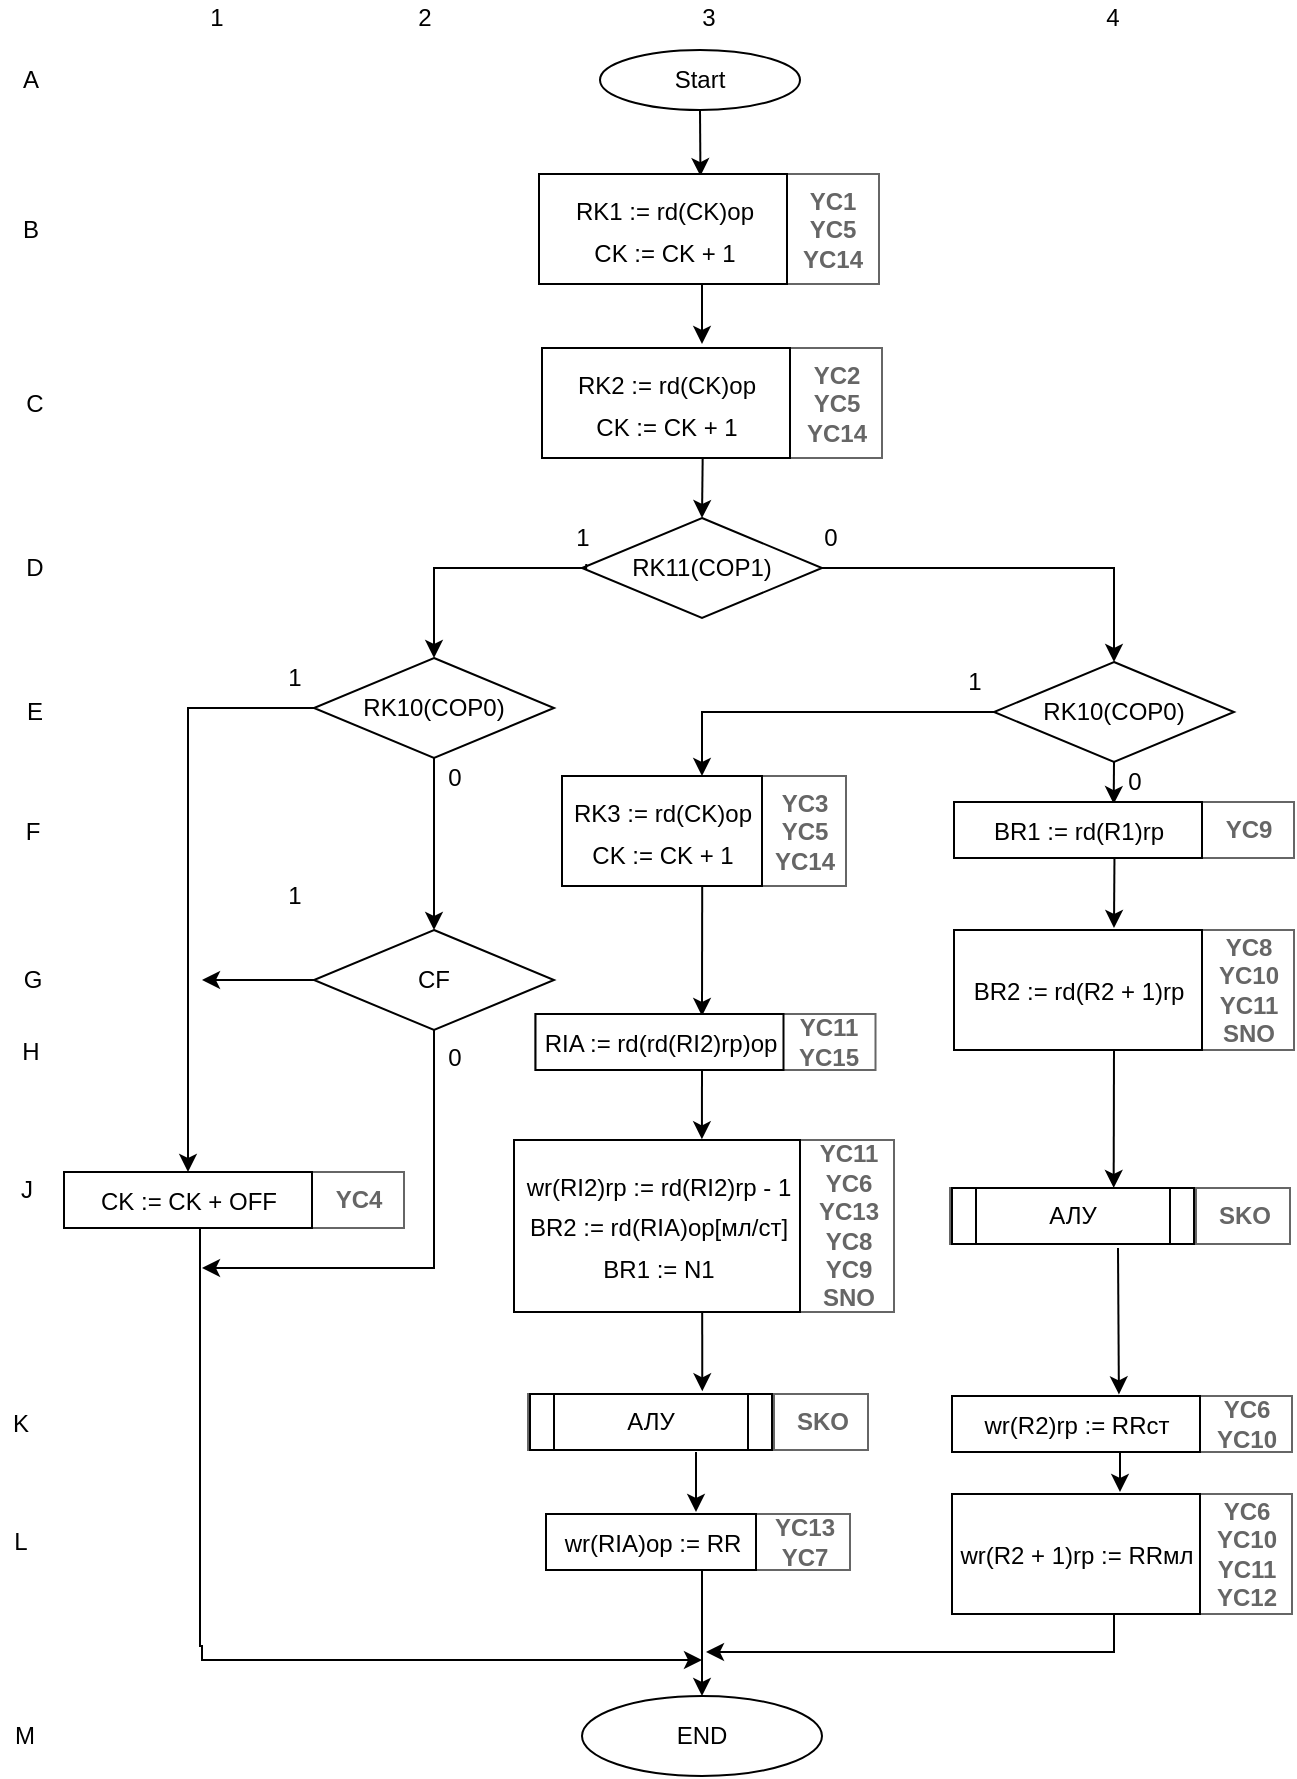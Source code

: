 <mxfile version="18.1.3" type="github">
  <diagram id="KE3Y_JJDXEvooJmlkgoM" name="Page-1">
    <mxGraphModel dx="1678" dy="585" grid="0" gridSize="10" guides="1" tooltips="1" connect="1" arrows="1" fold="1" page="0" pageScale="1" pageWidth="827" pageHeight="1169" math="0" shadow="0">
      <root>
        <mxCell id="0" />
        <mxCell id="1" parent="0" />
        <mxCell id="UL9RxV9l1OQldz9KdJYa-1" value="Start" style="ellipse;whiteSpace=wrap;html=1;" parent="1" vertex="1">
          <mxGeometry x="299" y="56" width="100" height="30" as="geometry" />
        </mxCell>
        <mxCell id="UL9RxV9l1OQldz9KdJYa-2" value="" style="endArrow=classic;html=1;rounded=0;exitX=0.5;exitY=1;exitDx=0;exitDy=0;entryX=0.651;entryY=0.019;entryDx=0;entryDy=0;entryPerimeter=0;" parent="1" source="UL9RxV9l1OQldz9KdJYa-1" target="xAPefbZH91MnTpr2km9e-11" edge="1">
          <mxGeometry width="50" height="50" relative="1" as="geometry">
            <mxPoint x="359" y="296" as="sourcePoint" />
            <mxPoint x="349" y="106" as="targetPoint" />
          </mxGeometry>
        </mxCell>
        <mxCell id="UL9RxV9l1OQldz9KdJYa-8" value="" style="endArrow=classic;html=1;rounded=0;" parent="1" edge="1">
          <mxGeometry width="50" height="50" relative="1" as="geometry">
            <mxPoint x="350" y="155" as="sourcePoint" />
            <mxPoint x="350" y="203" as="targetPoint" />
          </mxGeometry>
        </mxCell>
        <mxCell id="UL9RxV9l1OQldz9KdJYa-11" value="RK11(COP1)" style="rhombus;whiteSpace=wrap;html=1;" parent="1" vertex="1">
          <mxGeometry x="290" y="290" width="120" height="50" as="geometry" />
        </mxCell>
        <mxCell id="UL9RxV9l1OQldz9KdJYa-12" value="" style="endArrow=classic;html=1;rounded=0;exitX=0.652;exitY=0.983;exitDx=0;exitDy=0;entryX=0.5;entryY=0;entryDx=0;entryDy=0;exitPerimeter=0;" parent="1" target="UL9RxV9l1OQldz9KdJYa-11" edge="1">
          <mxGeometry width="50" height="50" relative="1" as="geometry">
            <mxPoint x="350.348" y="259.065" as="sourcePoint" />
            <mxPoint x="410" y="310" as="targetPoint" />
          </mxGeometry>
        </mxCell>
        <mxCell id="UL9RxV9l1OQldz9KdJYa-13" value="" style="edgeStyle=segmentEdgeStyle;endArrow=classic;html=1;rounded=0;exitX=0.607;exitY=1.15;exitDx=0;exitDy=0;entryX=0.5;entryY=0;entryDx=0;entryDy=0;exitPerimeter=0;" parent="1" source="UL9RxV9l1OQldz9KdJYa-30" target="UL9RxV9l1OQldz9KdJYa-16" edge="1">
          <mxGeometry width="50" height="50" relative="1" as="geometry">
            <mxPoint x="256" y="315" as="sourcePoint" />
            <mxPoint x="176" y="360" as="targetPoint" />
            <Array as="points">
              <mxPoint x="292" y="315" />
              <mxPoint x="216" y="315" />
            </Array>
          </mxGeometry>
        </mxCell>
        <mxCell id="UL9RxV9l1OQldz9KdJYa-15" value="" style="edgeStyle=segmentEdgeStyle;endArrow=classic;html=1;rounded=0;exitX=1;exitY=0.5;exitDx=0;exitDy=0;entryX=0.5;entryY=0;entryDx=0;entryDy=0;" parent="1" source="UL9RxV9l1OQldz9KdJYa-11" target="UL9RxV9l1OQldz9KdJYa-17" edge="1">
          <mxGeometry width="50" height="50" relative="1" as="geometry">
            <mxPoint x="360" y="360" as="sourcePoint" />
            <mxPoint x="590" y="360" as="targetPoint" />
            <Array as="points">
              <mxPoint x="556" y="315" />
            </Array>
          </mxGeometry>
        </mxCell>
        <mxCell id="UL9RxV9l1OQldz9KdJYa-16" value="RK10(COP0)" style="rhombus;whiteSpace=wrap;html=1;" parent="1" vertex="1">
          <mxGeometry x="156" y="360" width="120" height="50" as="geometry" />
        </mxCell>
        <mxCell id="UL9RxV9l1OQldz9KdJYa-17" value="RK10(COP0)" style="rhombus;whiteSpace=wrap;html=1;" parent="1" vertex="1">
          <mxGeometry x="496" y="362" width="120" height="50" as="geometry" />
        </mxCell>
        <mxCell id="UL9RxV9l1OQldz9KdJYa-18" value="" style="endArrow=classic;html=1;rounded=0;exitX=0.5;exitY=1;exitDx=0;exitDy=0;entryX=0.5;entryY=0;entryDx=0;entryDy=0;" parent="1" source="UL9RxV9l1OQldz9KdJYa-16" target="UL9RxV9l1OQldz9KdJYa-19" edge="1">
          <mxGeometry width="50" height="50" relative="1" as="geometry">
            <mxPoint x="246" y="470" as="sourcePoint" />
            <mxPoint x="216" y="500" as="targetPoint" />
          </mxGeometry>
        </mxCell>
        <mxCell id="UL9RxV9l1OQldz9KdJYa-19" value="CF" style="rhombus;whiteSpace=wrap;html=1;" parent="1" vertex="1">
          <mxGeometry x="156" y="496" width="120" height="50" as="geometry" />
        </mxCell>
        <mxCell id="UL9RxV9l1OQldz9KdJYa-23" value="" style="edgeStyle=segmentEdgeStyle;endArrow=classic;html=1;rounded=0;exitX=0;exitY=0.5;exitDx=0;exitDy=0;entryX=0.5;entryY=0;entryDx=0;entryDy=0;" parent="1" source="UL9RxV9l1OQldz9KdJYa-16" edge="1" target="xAPefbZH91MnTpr2km9e-39">
          <mxGeometry width="50" height="50" relative="1" as="geometry">
            <mxPoint x="350" y="350" as="sourcePoint" />
            <mxPoint x="99" y="599" as="targetPoint" />
          </mxGeometry>
        </mxCell>
        <mxCell id="UL9RxV9l1OQldz9KdJYa-24" value="" style="endArrow=classic;html=1;rounded=0;exitX=0;exitY=0.5;exitDx=0;exitDy=0;" parent="1" source="UL9RxV9l1OQldz9KdJYa-19" edge="1">
          <mxGeometry width="50" height="50" relative="1" as="geometry">
            <mxPoint x="350" y="319" as="sourcePoint" />
            <mxPoint x="100" y="521" as="targetPoint" />
          </mxGeometry>
        </mxCell>
        <mxCell id="UL9RxV9l1OQldz9KdJYa-26" value="1" style="text;html=1;align=center;verticalAlign=middle;resizable=0;points=[];autosize=1;strokeColor=none;fillColor=none;" parent="1" vertex="1">
          <mxGeometry x="136" y="360" width="20" height="20" as="geometry" />
        </mxCell>
        <mxCell id="UL9RxV9l1OQldz9KdJYa-27" value="0" style="text;html=1;align=center;verticalAlign=middle;resizable=0;points=[];autosize=1;strokeColor=none;fillColor=none;" parent="1" vertex="1">
          <mxGeometry x="216" y="410" width="20" height="20" as="geometry" />
        </mxCell>
        <mxCell id="UL9RxV9l1OQldz9KdJYa-28" value="" style="edgeStyle=segmentEdgeStyle;endArrow=classic;html=1;rounded=0;exitX=0.5;exitY=1;exitDx=0;exitDy=0;" parent="1" source="UL9RxV9l1OQldz9KdJYa-19" edge="1">
          <mxGeometry width="50" height="50" relative="1" as="geometry">
            <mxPoint x="350" y="620" as="sourcePoint" />
            <mxPoint x="100" y="665" as="targetPoint" />
            <Array as="points">
              <mxPoint x="216" y="665" />
            </Array>
          </mxGeometry>
        </mxCell>
        <mxCell id="UL9RxV9l1OQldz9KdJYa-29" value="0" style="text;html=1;align=center;verticalAlign=middle;resizable=0;points=[];autosize=1;strokeColor=none;fillColor=none;" parent="1" vertex="1">
          <mxGeometry x="216" y="550" width="20" height="20" as="geometry" />
        </mxCell>
        <mxCell id="UL9RxV9l1OQldz9KdJYa-30" value="1" style="text;html=1;align=center;verticalAlign=middle;resizable=0;points=[];autosize=1;strokeColor=none;fillColor=none;" parent="1" vertex="1">
          <mxGeometry x="280" y="290" width="20" height="20" as="geometry" />
        </mxCell>
        <mxCell id="UL9RxV9l1OQldz9KdJYa-31" value="0" style="text;html=1;align=center;verticalAlign=middle;resizable=0;points=[];autosize=1;strokeColor=none;fillColor=none;" parent="1" vertex="1">
          <mxGeometry x="404" y="290" width="20" height="20" as="geometry" />
        </mxCell>
        <mxCell id="UL9RxV9l1OQldz9KdJYa-32" value="" style="endArrow=classic;html=1;rounded=0;exitX=0.5;exitY=1;exitDx=0;exitDy=0;entryX=0.644;entryY=0.037;entryDx=0;entryDy=0;entryPerimeter=0;" parent="1" source="UL9RxV9l1OQldz9KdJYa-17" target="xAPefbZH91MnTpr2km9e-21" edge="1">
          <mxGeometry width="50" height="50" relative="1" as="geometry">
            <mxPoint x="316" y="622" as="sourcePoint" />
            <mxPoint x="556" y="479" as="targetPoint" />
          </mxGeometry>
        </mxCell>
        <mxCell id="UL9RxV9l1OQldz9KdJYa-35" value="" style="endArrow=classic;html=1;rounded=0;exitX=0.647;exitY=0.992;exitDx=0;exitDy=0;exitPerimeter=0;" parent="1" source="xAPefbZH91MnTpr2km9e-21" edge="1">
          <mxGeometry width="50" height="50" relative="1" as="geometry">
            <mxPoint x="556" y="505" as="sourcePoint" />
            <mxPoint x="556" y="495" as="targetPoint" />
          </mxGeometry>
        </mxCell>
        <mxCell id="UL9RxV9l1OQldz9KdJYa-36" value="" style="endArrow=classic;html=1;rounded=0;entryX=0.668;entryY=-0.002;entryDx=0;entryDy=0;entryPerimeter=0;" parent="1" edge="1" target="xAPefbZH91MnTpr2km9e-28">
          <mxGeometry width="50" height="50" relative="1" as="geometry">
            <mxPoint x="556" y="554" as="sourcePoint" />
            <mxPoint x="556" y="659" as="targetPoint" />
          </mxGeometry>
        </mxCell>
        <mxCell id="UL9RxV9l1OQldz9KdJYa-40" value="" style="endArrow=classic;html=1;rounded=0;exitX=0.5;exitY=1;exitDx=0;exitDy=0;entryX=0.673;entryY=-0.029;entryDx=0;entryDy=0;entryPerimeter=0;" parent="1" edge="1" target="xAPefbZH91MnTpr2km9e-31">
          <mxGeometry width="50" height="50" relative="1" as="geometry">
            <mxPoint x="558" y="655" as="sourcePoint" />
            <mxPoint x="558" y="685" as="targetPoint" />
          </mxGeometry>
        </mxCell>
        <mxCell id="UL9RxV9l1OQldz9KdJYa-41" value="" style="edgeStyle=segmentEdgeStyle;endArrow=classic;html=1;rounded=0;exitX=0;exitY=0.5;exitDx=0;exitDy=0;entryX=0.5;entryY=0;entryDx=0;entryDy=0;" parent="1" source="UL9RxV9l1OQldz9KdJYa-17" edge="1">
          <mxGeometry width="50" height="50" relative="1" as="geometry">
            <mxPoint x="340" y="500" as="sourcePoint" />
            <mxPoint x="350" y="419" as="targetPoint" />
          </mxGeometry>
        </mxCell>
        <mxCell id="UL9RxV9l1OQldz9KdJYa-42" value="0" style="text;html=1;align=center;verticalAlign=middle;resizable=0;points=[];autosize=1;strokeColor=none;fillColor=none;" parent="1" vertex="1">
          <mxGeometry x="556" y="412" width="20" height="20" as="geometry" />
        </mxCell>
        <mxCell id="UL9RxV9l1OQldz9KdJYa-43" value="1" style="text;html=1;align=center;verticalAlign=middle;resizable=0;points=[];autosize=1;strokeColor=none;fillColor=none;" parent="1" vertex="1">
          <mxGeometry x="476" y="362" width="20" height="20" as="geometry" />
        </mxCell>
        <mxCell id="UL9RxV9l1OQldz9KdJYa-49" value="" style="endArrow=classic;html=1;rounded=0;exitX=0.701;exitY=0.989;exitDx=0;exitDy=0;entryX=0.5;entryY=0;entryDx=0;entryDy=0;exitPerimeter=0;" parent="1" source="xAPefbZH91MnTpr2km9e-42" edge="1">
          <mxGeometry width="50" height="50" relative="1" as="geometry">
            <mxPoint x="350" y="509" as="sourcePoint" />
            <mxPoint x="350" y="539" as="targetPoint" />
          </mxGeometry>
        </mxCell>
        <mxCell id="UL9RxV9l1OQldz9KdJYa-50" value="" style="endArrow=classic;html=1;rounded=0;entryX=0.657;entryY=-0.004;entryDx=0;entryDy=0;entryPerimeter=0;" parent="1" target="xAPefbZH91MnTpr2km9e-49" edge="1">
          <mxGeometry width="50" height="50" relative="1" as="geometry">
            <mxPoint x="350" y="564" as="sourcePoint" />
            <mxPoint x="350" y="599" as="targetPoint" />
          </mxGeometry>
        </mxCell>
        <mxCell id="UL9RxV9l1OQldz9KdJYa-56" value="" style="endArrow=classic;html=1;rounded=0;exitX=0.658;exitY=1.005;exitDx=0;exitDy=0;exitPerimeter=0;entryX=0.712;entryY=-0.048;entryDx=0;entryDy=0;entryPerimeter=0;" parent="1" edge="1" target="OzIiqpgJKj1dJZe_acPl-3" source="xAPefbZH91MnTpr2km9e-49">
          <mxGeometry width="50" height="50" relative="1" as="geometry">
            <mxPoint x="350" y="749" as="sourcePoint" />
            <mxPoint x="350" y="731" as="targetPoint" />
          </mxGeometry>
        </mxCell>
        <mxCell id="UL9RxV9l1OQldz9KdJYa-58" value="" style="endArrow=classic;html=1;rounded=0;exitX=0.5;exitY=1;exitDx=0;exitDy=0;entryX=0.5;entryY=0;entryDx=0;entryDy=0;" parent="1" edge="1">
          <mxGeometry width="50" height="50" relative="1" as="geometry">
            <mxPoint x="347" y="757" as="sourcePoint" />
            <mxPoint x="347" y="787" as="targetPoint" />
          </mxGeometry>
        </mxCell>
        <mxCell id="UL9RxV9l1OQldz9KdJYa-59" value="END" style="ellipse;whiteSpace=wrap;html=1;" parent="1" vertex="1">
          <mxGeometry x="290" y="879" width="120" height="40" as="geometry" />
        </mxCell>
        <mxCell id="UL9RxV9l1OQldz9KdJYa-60" value="" style="endArrow=classic;html=1;rounded=0;entryX=0.5;entryY=0;entryDx=0;entryDy=0;" parent="1" target="UL9RxV9l1OQldz9KdJYa-59" edge="1">
          <mxGeometry width="50" height="50" relative="1" as="geometry">
            <mxPoint x="350" y="814" as="sourcePoint" />
            <mxPoint x="345.5" y="786" as="targetPoint" />
          </mxGeometry>
        </mxCell>
        <mxCell id="UL9RxV9l1OQldz9KdJYa-63" value="" style="edgeStyle=segmentEdgeStyle;endArrow=classic;html=1;rounded=0;exitX=0.5;exitY=1;exitDx=0;exitDy=0;" parent="1" edge="1">
          <mxGeometry width="50" height="50" relative="1" as="geometry">
            <mxPoint x="99" y="629" as="sourcePoint" />
            <mxPoint x="350" y="861" as="targetPoint" />
            <Array as="points">
              <mxPoint x="99" y="854" />
              <mxPoint x="100" y="893" />
            </Array>
          </mxGeometry>
        </mxCell>
        <mxCell id="UL9RxV9l1OQldz9KdJYa-65" value="" style="edgeStyle=segmentEdgeStyle;endArrow=classic;html=1;rounded=0;" parent="1" source="xAPefbZH91MnTpr2km9e-36" edge="1">
          <mxGeometry width="50" height="50" relative="1" as="geometry">
            <mxPoint x="556" y="855" as="sourcePoint" />
            <mxPoint x="352" y="857" as="targetPoint" />
            <Array as="points">
              <mxPoint x="556" y="857" />
            </Array>
          </mxGeometry>
        </mxCell>
        <mxCell id="UL9RxV9l1OQldz9KdJYa-66" value="1" style="text;html=1;align=center;verticalAlign=middle;resizable=0;points=[];autosize=1;strokeColor=none;fillColor=none;" parent="1" vertex="1">
          <mxGeometry x="98" y="31" width="17" height="18" as="geometry" />
        </mxCell>
        <mxCell id="UL9RxV9l1OQldz9KdJYa-67" value="2" style="text;html=1;align=center;verticalAlign=middle;resizable=0;points=[];autosize=1;strokeColor=none;fillColor=none;" parent="1" vertex="1">
          <mxGeometry x="202" y="31" width="17" height="18" as="geometry" />
        </mxCell>
        <mxCell id="UL9RxV9l1OQldz9KdJYa-68" value="3" style="text;html=1;align=center;verticalAlign=middle;resizable=0;points=[];autosize=1;strokeColor=none;fillColor=none;" parent="1" vertex="1">
          <mxGeometry x="344" y="31" width="17" height="18" as="geometry" />
        </mxCell>
        <mxCell id="UL9RxV9l1OQldz9KdJYa-69" value="4" style="text;html=1;align=center;verticalAlign=middle;resizable=0;points=[];autosize=1;strokeColor=none;fillColor=none;" parent="1" vertex="1">
          <mxGeometry x="546.5" y="31" width="17" height="18" as="geometry" />
        </mxCell>
        <mxCell id="UL9RxV9l1OQldz9KdJYa-70" value="A" style="text;html=1;align=center;verticalAlign=middle;resizable=0;points=[];autosize=1;strokeColor=none;fillColor=none;" parent="1" vertex="1">
          <mxGeometry x="5" y="62" width="18" height="18" as="geometry" />
        </mxCell>
        <mxCell id="UL9RxV9l1OQldz9KdJYa-71" value="B" style="text;html=1;align=center;verticalAlign=middle;resizable=0;points=[];autosize=1;strokeColor=none;fillColor=none;" parent="1" vertex="1">
          <mxGeometry x="5" y="136.5" width="18" height="18" as="geometry" />
        </mxCell>
        <mxCell id="UL9RxV9l1OQldz9KdJYa-72" value="C" style="text;html=1;align=center;verticalAlign=middle;resizable=0;points=[];autosize=1;strokeColor=none;fillColor=none;" parent="1" vertex="1">
          <mxGeometry x="6" y="223.5" width="19" height="18" as="geometry" />
        </mxCell>
        <mxCell id="UL9RxV9l1OQldz9KdJYa-73" value="D" style="text;html=1;align=center;verticalAlign=middle;resizable=0;points=[];autosize=1;strokeColor=none;fillColor=none;" parent="1" vertex="1">
          <mxGeometry x="6" y="306" width="19" height="18" as="geometry" />
        </mxCell>
        <mxCell id="UL9RxV9l1OQldz9KdJYa-76" value="E" style="text;html=1;align=center;verticalAlign=middle;resizable=0;points=[];autosize=1;strokeColor=none;fillColor=none;" parent="1" vertex="1">
          <mxGeometry x="7" y="378" width="18" height="18" as="geometry" />
        </mxCell>
        <mxCell id="UL9RxV9l1OQldz9KdJYa-77" value="F" style="text;html=1;align=center;verticalAlign=middle;resizable=0;points=[];autosize=1;strokeColor=none;fillColor=none;" parent="1" vertex="1">
          <mxGeometry x="6" y="437.5" width="17" height="18" as="geometry" />
        </mxCell>
        <mxCell id="UL9RxV9l1OQldz9KdJYa-78" value="G" style="text;html=1;align=center;verticalAlign=middle;resizable=0;points=[];autosize=1;strokeColor=none;fillColor=none;" parent="1" vertex="1">
          <mxGeometry x="5" y="512" width="19" height="18" as="geometry" />
        </mxCell>
        <mxCell id="UL9RxV9l1OQldz9KdJYa-79" value="H" style="text;html=1;align=center;verticalAlign=middle;resizable=0;points=[];autosize=1;strokeColor=none;fillColor=none;" parent="1" vertex="1">
          <mxGeometry x="4" y="548" width="19" height="18" as="geometry" />
        </mxCell>
        <mxCell id="UL9RxV9l1OQldz9KdJYa-81" value="J" style="text;html=1;align=center;verticalAlign=middle;resizable=0;points=[];autosize=1;strokeColor=none;fillColor=none;" parent="1" vertex="1">
          <mxGeometry x="4" y="617" width="16" height="18" as="geometry" />
        </mxCell>
        <mxCell id="UL9RxV9l1OQldz9KdJYa-82" value="K" style="text;html=1;align=center;verticalAlign=middle;resizable=0;points=[];autosize=1;strokeColor=none;fillColor=none;" parent="1" vertex="1">
          <mxGeometry x="-0.5" y="734" width="18" height="18" as="geometry" />
        </mxCell>
        <mxCell id="UL9RxV9l1OQldz9KdJYa-83" value="L" style="text;html=1;align=center;verticalAlign=middle;resizable=0;points=[];autosize=1;strokeColor=none;fillColor=none;" parent="1" vertex="1">
          <mxGeometry x="0.5" y="793" width="17" height="18" as="geometry" />
        </mxCell>
        <mxCell id="UL9RxV9l1OQldz9KdJYa-84" value="M" style="text;html=1;align=center;verticalAlign=middle;resizable=0;points=[];autosize=1;strokeColor=none;fillColor=none;" parent="1" vertex="1">
          <mxGeometry x="0.5" y="890" width="20" height="18" as="geometry" />
        </mxCell>
        <mxCell id="UL9RxV9l1OQldz9KdJYa-87" value="" style="endArrow=classic;html=1;rounded=0;exitX=0.5;exitY=1;exitDx=0;exitDy=0;" parent="1" edge="1">
          <mxGeometry width="50" height="50" relative="1" as="geometry">
            <mxPoint x="559" y="757" as="sourcePoint" />
            <mxPoint x="559" y="777" as="targetPoint" />
          </mxGeometry>
        </mxCell>
        <mxCell id="7RNchvcQetN7JXkEwD7B-1" value="1" style="text;html=1;align=center;verticalAlign=middle;resizable=0;points=[];autosize=1;strokeColor=none;fillColor=none;" parent="1" vertex="1">
          <mxGeometry x="136" y="469" width="20" height="20" as="geometry" />
        </mxCell>
        <mxCell id="xAPefbZH91MnTpr2km9e-9" value="A" style="strokeWidth=1;shadow=0;dashed=0;align=center;html=1;rSize=10;fillColor=#ffffff;strokeColor=#666666;" parent="1" vertex="1">
          <mxGeometry x="268.5" y="118" width="168" height="55" as="geometry" />
        </mxCell>
        <mxCell id="xAPefbZH91MnTpr2km9e-10" value="&lt;font style=&quot;font-size: 12px;&quot;&gt;YC1&lt;br&gt;YC5&lt;br&gt;YC14&lt;br&gt;&lt;/font&gt;" style="strokeColor=inherit;fillColor=inherit;gradientColor=inherit;strokeWidth=1;shadow=0;dashed=0;align=center;html=1;shape=mxgraph.mockup.rrect;rSize=0;fontSize=12;fontColor=#666666;fontStyle=1;resizeHeight=1;" parent="xAPefbZH91MnTpr2km9e-9" vertex="1">
          <mxGeometry width="47" height="55" relative="1" as="geometry">
            <mxPoint x="123" as="offset" />
          </mxGeometry>
        </mxCell>
        <mxCell id="xAPefbZH91MnTpr2km9e-11" value="&lt;p&gt;&lt;span style=&quot;color: rgb(0, 0, 0); font-size: 12px; font-weight: 400;&quot;&gt;RK1 := rd(CK)op&lt;br&gt;&lt;/span&gt;&lt;span style=&quot;color: rgb(0, 0, 0); font-size: 12px; font-weight: 400;&quot;&gt;CK := CK + 1&lt;/span&gt;&lt;span style=&quot;color: rgb(0, 0, 0); font-size: 12px; font-weight: 400;&quot;&gt;&lt;br&gt;&lt;/span&gt;&lt;/p&gt;" style="strokeWidth=1;shadow=0;dashed=0;align=center;html=1;rSize=10;fontSize=17;fontColor=#666666;fontStyle=1;resizeHeight=1;" parent="xAPefbZH91MnTpr2km9e-9" vertex="1">
          <mxGeometry width="124" height="55" relative="1" as="geometry">
            <mxPoint as="offset" />
          </mxGeometry>
        </mxCell>
        <mxCell id="xAPefbZH91MnTpr2km9e-16" value="A" style="strokeWidth=1;shadow=0;dashed=0;align=center;html=1;rSize=10;fillColor=#ffffff;strokeColor=#666666;" parent="1" vertex="1">
          <mxGeometry x="270" y="205" width="168" height="55" as="geometry" />
        </mxCell>
        <mxCell id="xAPefbZH91MnTpr2km9e-17" value="&lt;font style=&quot;font-size: 12px;&quot;&gt;YC2&lt;br&gt;YC5&lt;br&gt;YC14&lt;br&gt;&lt;/font&gt;" style="strokeColor=inherit;fillColor=inherit;gradientColor=inherit;strokeWidth=1;shadow=0;dashed=0;align=center;html=1;shape=mxgraph.mockup.rrect;rSize=0;fontSize=12;fontColor=#666666;fontStyle=1;resizeHeight=1;" parent="xAPefbZH91MnTpr2km9e-16" vertex="1">
          <mxGeometry width="47" height="55" relative="1" as="geometry">
            <mxPoint x="123" as="offset" />
          </mxGeometry>
        </mxCell>
        <mxCell id="xAPefbZH91MnTpr2km9e-18" value="&lt;p&gt;&lt;span style=&quot;color: rgb(0, 0, 0); font-size: 12px; font-weight: 400;&quot;&gt;RK2 := rd(CK)op&lt;br&gt;&lt;/span&gt;&lt;span style=&quot;color: rgb(0, 0, 0); font-size: 12px; font-weight: 400;&quot;&gt;CK := CK + 1&lt;/span&gt;&lt;span style=&quot;color: rgb(0, 0, 0); font-size: 12px; font-weight: 400;&quot;&gt;&lt;br&gt;&lt;/span&gt;&lt;/p&gt;" style="strokeWidth=1;shadow=0;dashed=0;align=center;html=1;rSize=10;fontSize=17;fontColor=#666666;fontStyle=1;resizeHeight=1;" parent="xAPefbZH91MnTpr2km9e-16" vertex="1">
          <mxGeometry width="124" height="55" relative="1" as="geometry">
            <mxPoint as="offset" />
          </mxGeometry>
        </mxCell>
        <mxCell id="xAPefbZH91MnTpr2km9e-19" value="A" style="strokeWidth=1;shadow=0;dashed=0;align=center;html=1;rSize=10;fillColor=#ffffff;strokeColor=#666666;" parent="1" vertex="1">
          <mxGeometry x="476" y="432" width="168" height="28" as="geometry" />
        </mxCell>
        <mxCell id="xAPefbZH91MnTpr2km9e-20" value="&lt;font style=&quot;font-size: 12px;&quot;&gt;YC9&lt;br&gt;&lt;/font&gt;" style="strokeColor=inherit;fillColor=inherit;gradientColor=inherit;strokeWidth=1;shadow=0;dashed=0;align=center;html=1;shape=mxgraph.mockup.rrect;rSize=0;fontSize=12;fontColor=#666666;fontStyle=1;resizeHeight=1;" parent="xAPefbZH91MnTpr2km9e-19" vertex="1">
          <mxGeometry width="47" height="28" relative="1" as="geometry">
            <mxPoint x="123" as="offset" />
          </mxGeometry>
        </mxCell>
        <mxCell id="xAPefbZH91MnTpr2km9e-21" value="&lt;p&gt;&lt;span style=&quot;color: rgb(0, 0, 0); font-size: 12px; font-weight: 400;&quot;&gt;BR1 := rd(R1)rp&lt;/span&gt;&lt;span style=&quot;color: rgb(0, 0, 0); font-size: 12px; font-weight: 400;&quot;&gt;&lt;br&gt;&lt;/span&gt;&lt;/p&gt;" style="strokeWidth=1;shadow=0;dashed=0;align=center;html=1;rSize=10;fontSize=17;fontColor=#666666;fontStyle=1;resizeHeight=1;" parent="xAPefbZH91MnTpr2km9e-19" vertex="1">
          <mxGeometry width="124" height="28" relative="1" as="geometry">
            <mxPoint as="offset" />
          </mxGeometry>
        </mxCell>
        <mxCell id="xAPefbZH91MnTpr2km9e-22" value="A" style="strokeWidth=1;shadow=0;dashed=0;align=center;html=1;rSize=10;fillColor=#ffffff;strokeColor=#666666;" parent="1" vertex="1">
          <mxGeometry x="476" y="496" width="168" height="60" as="geometry" />
        </mxCell>
        <mxCell id="xAPefbZH91MnTpr2km9e-23" value="&lt;font style=&quot;font-size: 12px;&quot;&gt;YC8&lt;br&gt;YC10&lt;br&gt;YC11&lt;br&gt;SNO&lt;br&gt;&lt;/font&gt;" style="strokeColor=inherit;fillColor=inherit;gradientColor=inherit;strokeWidth=1;shadow=0;dashed=0;align=center;html=1;shape=mxgraph.mockup.rrect;rSize=0;fontSize=12;fontColor=#666666;fontStyle=1;resizeHeight=1;" parent="xAPefbZH91MnTpr2km9e-22" vertex="1">
          <mxGeometry width="47" height="60" relative="1" as="geometry">
            <mxPoint x="123" as="offset" />
          </mxGeometry>
        </mxCell>
        <mxCell id="xAPefbZH91MnTpr2km9e-24" value="&lt;p&gt;&lt;span style=&quot;color: rgb(0, 0, 0); font-size: 12px; font-weight: 400;&quot;&gt;BR2 := rd(R2 + 1)rp&lt;/span&gt;&lt;span style=&quot;color: rgb(0, 0, 0); font-size: 12px; font-weight: 400;&quot;&gt;&lt;br&gt;&lt;/span&gt;&lt;/p&gt;" style="strokeWidth=1;shadow=0;dashed=0;align=center;html=1;rSize=10;fontSize=17;fontColor=#666666;fontStyle=1;resizeHeight=1;" parent="xAPefbZH91MnTpr2km9e-22" vertex="1">
          <mxGeometry width="124" height="60" relative="1" as="geometry">
            <mxPoint as="offset" />
          </mxGeometry>
        </mxCell>
        <mxCell id="xAPefbZH91MnTpr2km9e-25" value="" style="strokeWidth=1;shadow=0;dashed=0;align=center;html=1;rSize=10;fillColor=#ffffff;strokeColor=#666666;" parent="1" vertex="1">
          <mxGeometry x="474" y="625" width="168" height="28" as="geometry" />
        </mxCell>
        <mxCell id="xAPefbZH91MnTpr2km9e-26" value="&lt;font style=&quot;font-size: 12px;&quot;&gt;SKO&lt;br&gt;&lt;/font&gt;" style="strokeColor=inherit;fillColor=inherit;gradientColor=inherit;strokeWidth=1;shadow=0;dashed=0;align=center;html=1;shape=mxgraph.mockup.rrect;rSize=0;fontSize=12;fontColor=#666666;fontStyle=1;resizeHeight=1;" parent="xAPefbZH91MnTpr2km9e-25" vertex="1">
          <mxGeometry width="47" height="28" relative="1" as="geometry">
            <mxPoint x="123" as="offset" />
          </mxGeometry>
        </mxCell>
        <mxCell id="xAPefbZH91MnTpr2km9e-28" value="АЛУ" style="shape=process;whiteSpace=wrap;html=1;backgroundOutline=1;" parent="xAPefbZH91MnTpr2km9e-25" vertex="1">
          <mxGeometry x="1" width="121" height="28" as="geometry" />
        </mxCell>
        <mxCell id="xAPefbZH91MnTpr2km9e-29" value="A" style="strokeWidth=1;shadow=0;dashed=0;align=center;html=1;rSize=10;fillColor=#ffffff;strokeColor=#666666;" parent="1" vertex="1">
          <mxGeometry x="475" y="729" width="168" height="28" as="geometry" />
        </mxCell>
        <mxCell id="xAPefbZH91MnTpr2km9e-30" value="&lt;font style=&quot;font-size: 12px;&quot;&gt;YC6&lt;br&gt;YC10&lt;br&gt;&lt;/font&gt;" style="strokeColor=inherit;fillColor=inherit;gradientColor=inherit;strokeWidth=1;shadow=0;dashed=0;align=center;html=1;shape=mxgraph.mockup.rrect;rSize=0;fontSize=12;fontColor=#666666;fontStyle=1;resizeHeight=1;" parent="xAPefbZH91MnTpr2km9e-29" vertex="1">
          <mxGeometry width="47" height="28" relative="1" as="geometry">
            <mxPoint x="123" as="offset" />
          </mxGeometry>
        </mxCell>
        <mxCell id="xAPefbZH91MnTpr2km9e-31" value="&lt;p&gt;&lt;span style=&quot;color: rgb(0, 0, 0); font-size: 12px; font-weight: 400;&quot;&gt;wr(R2)rp := RRст&lt;/span&gt;&lt;span style=&quot;color: rgb(0, 0, 0); font-size: 12px; font-weight: 400;&quot;&gt;&lt;br&gt;&lt;/span&gt;&lt;/p&gt;" style="strokeWidth=1;shadow=0;dashed=0;align=center;html=1;rSize=10;fontSize=17;fontColor=#666666;fontStyle=1;resizeHeight=1;" parent="xAPefbZH91MnTpr2km9e-29" vertex="1">
          <mxGeometry width="124" height="28" relative="1" as="geometry">
            <mxPoint as="offset" />
          </mxGeometry>
        </mxCell>
        <mxCell id="xAPefbZH91MnTpr2km9e-34" value="A" style="strokeWidth=1;shadow=0;dashed=0;align=center;html=1;rSize=10;fillColor=#ffffff;strokeColor=#666666;" parent="1" vertex="1">
          <mxGeometry x="475" y="778" width="168" height="60" as="geometry" />
        </mxCell>
        <mxCell id="xAPefbZH91MnTpr2km9e-35" value="&lt;font style=&quot;font-size: 12px;&quot;&gt;YC6&lt;br&gt;YC10&lt;br&gt;YC11&lt;br&gt;YC12&lt;br&gt;&lt;/font&gt;" style="strokeColor=inherit;fillColor=inherit;gradientColor=inherit;strokeWidth=1;shadow=0;dashed=0;align=center;html=1;shape=mxgraph.mockup.rrect;rSize=0;fontSize=12;fontColor=#666666;fontStyle=1;resizeHeight=1;" parent="xAPefbZH91MnTpr2km9e-34" vertex="1">
          <mxGeometry width="47" height="60.0" relative="1" as="geometry">
            <mxPoint x="123" as="offset" />
          </mxGeometry>
        </mxCell>
        <mxCell id="xAPefbZH91MnTpr2km9e-36" value="&lt;p&gt;&lt;span style=&quot;color: rgb(0, 0, 0); font-size: 12px; font-weight: 400;&quot;&gt;wr(R2 + 1)rp := RRмл&lt;/span&gt;&lt;span style=&quot;color: rgb(0, 0, 0); font-size: 12px; font-weight: 400;&quot;&gt;&lt;br&gt;&lt;/span&gt;&lt;/p&gt;" style="strokeWidth=1;shadow=0;dashed=0;align=center;html=1;rSize=10;fontSize=17;fontColor=#666666;fontStyle=1;resizeHeight=1;" parent="xAPefbZH91MnTpr2km9e-34" vertex="1">
          <mxGeometry width="124" height="60.0" relative="1" as="geometry">
            <mxPoint as="offset" />
          </mxGeometry>
        </mxCell>
        <mxCell id="xAPefbZH91MnTpr2km9e-37" value="A" style="strokeWidth=1;shadow=0;dashed=0;align=center;html=1;rSize=10;fillColor=#ffffff;strokeColor=#666666;" parent="1" vertex="1">
          <mxGeometry x="31" y="617" width="168" height="28" as="geometry" />
        </mxCell>
        <mxCell id="xAPefbZH91MnTpr2km9e-38" value="&lt;font style=&quot;font-size: 12px;&quot;&gt;YC4&lt;br&gt;&lt;/font&gt;" style="strokeColor=inherit;fillColor=inherit;gradientColor=inherit;strokeWidth=1;shadow=0;dashed=0;align=center;html=1;shape=mxgraph.mockup.rrect;rSize=0;fontSize=12;fontColor=#666666;fontStyle=1;resizeHeight=1;" parent="xAPefbZH91MnTpr2km9e-37" vertex="1">
          <mxGeometry width="47" height="28" relative="1" as="geometry">
            <mxPoint x="123" as="offset" />
          </mxGeometry>
        </mxCell>
        <mxCell id="xAPefbZH91MnTpr2km9e-39" value="&lt;p&gt;&lt;span style=&quot;color: rgb(0, 0, 0); font-size: 12px; font-weight: 400;&quot;&gt;CK := CK + OFF&lt;/span&gt;&lt;span style=&quot;color: rgb(0, 0, 0); font-size: 12px; font-weight: 400;&quot;&gt;&lt;br&gt;&lt;/span&gt;&lt;/p&gt;" style="strokeWidth=1;shadow=0;dashed=0;align=center;html=1;rSize=10;fontSize=17;fontColor=#666666;fontStyle=1;resizeHeight=1;" parent="xAPefbZH91MnTpr2km9e-37" vertex="1">
          <mxGeometry width="124" height="28" relative="1" as="geometry">
            <mxPoint as="offset" />
          </mxGeometry>
        </mxCell>
        <mxCell id="xAPefbZH91MnTpr2km9e-40" value="A" style="strokeWidth=1;shadow=0;dashed=0;align=center;html=1;rSize=10;fillColor=#ffffff;strokeColor=#666666;" parent="1" vertex="1">
          <mxGeometry x="280" y="419" width="141.5" height="55" as="geometry" />
        </mxCell>
        <mxCell id="xAPefbZH91MnTpr2km9e-41" value="&lt;font style=&quot;font-size: 12px;&quot;&gt;YC3&lt;br&gt;YC5&lt;br&gt;YC14&lt;br&gt;&lt;/font&gt;" style="strokeColor=inherit;fillColor=inherit;gradientColor=inherit;strokeWidth=1;shadow=0;dashed=0;align=center;html=1;shape=mxgraph.mockup.rrect;rSize=0;fontSize=12;fontColor=#666666;fontStyle=1;resizeHeight=1;" parent="xAPefbZH91MnTpr2km9e-40" vertex="1">
          <mxGeometry width="43" height="55" relative="1" as="geometry">
            <mxPoint x="99" as="offset" />
          </mxGeometry>
        </mxCell>
        <mxCell id="xAPefbZH91MnTpr2km9e-42" value="&lt;p&gt;&lt;span style=&quot;color: rgb(0, 0, 0); font-size: 12px; font-weight: 400;&quot;&gt;RK3 := rd(CK)op&lt;/span&gt;&lt;span style=&quot;color: rgb(0, 0, 0); font-size: 12px; font-weight: 400;&quot;&gt;&lt;br&gt;&lt;/span&gt;&lt;span style=&quot;color: rgb(0, 0, 0); font-size: 12px; font-weight: 400;&quot;&gt;CK := CK + 1&lt;/span&gt;&lt;span style=&quot;color: rgb(0, 0, 0); font-size: 12px; font-weight: 400;&quot;&gt;&lt;br&gt;&lt;/span&gt;&lt;/p&gt;" style="strokeWidth=1;shadow=0;dashed=0;align=center;html=1;rSize=10;fontSize=17;fontColor=#666666;fontStyle=1;resizeHeight=1;" parent="xAPefbZH91MnTpr2km9e-40" vertex="1">
          <mxGeometry width="100" height="55" relative="1" as="geometry">
            <mxPoint as="offset" />
          </mxGeometry>
        </mxCell>
        <mxCell id="xAPefbZH91MnTpr2km9e-44" value="A" style="strokeWidth=1;shadow=0;dashed=0;align=center;html=1;rSize=10;fillColor=#ffffff;strokeColor=#666666;" parent="1" vertex="1">
          <mxGeometry x="266.75" y="538" width="168" height="28" as="geometry" />
        </mxCell>
        <mxCell id="xAPefbZH91MnTpr2km9e-45" value="&lt;font style=&quot;font-size: 12px;&quot;&gt;YC11&lt;br&gt;YC15&lt;br&gt;&lt;/font&gt;" style="strokeColor=inherit;fillColor=inherit;gradientColor=inherit;strokeWidth=1;shadow=0;dashed=0;align=center;html=1;shape=mxgraph.mockup.rrect;rSize=0;fontSize=12;fontColor=#666666;fontStyle=1;resizeHeight=1;" parent="xAPefbZH91MnTpr2km9e-44" vertex="1">
          <mxGeometry width="47" height="28" relative="1" as="geometry">
            <mxPoint x="123" as="offset" />
          </mxGeometry>
        </mxCell>
        <mxCell id="xAPefbZH91MnTpr2km9e-46" value="&lt;p&gt;&lt;span style=&quot;color: rgb(0, 0, 0); font-size: 12px; font-weight: 400;&quot;&gt;RIA := rd(rd(RI2)rp)op&lt;/span&gt;&lt;span style=&quot;color: rgb(0, 0, 0); font-size: 12px; font-weight: 400;&quot;&gt;&lt;br&gt;&lt;/span&gt;&lt;/p&gt;" style="strokeWidth=1;shadow=0;dashed=0;align=center;html=1;rSize=10;fontSize=17;fontColor=#666666;fontStyle=1;resizeHeight=1;" parent="xAPefbZH91MnTpr2km9e-44" vertex="1">
          <mxGeometry width="124" height="28" relative="1" as="geometry">
            <mxPoint as="offset" />
          </mxGeometry>
        </mxCell>
        <mxCell id="xAPefbZH91MnTpr2km9e-47" value="A" style="strokeWidth=1;shadow=0;dashed=0;align=center;html=1;rSize=10;fillColor=#ffffff;strokeColor=#666666;" parent="1" vertex="1">
          <mxGeometry x="256" y="601" width="190" height="86" as="geometry" />
        </mxCell>
        <mxCell id="xAPefbZH91MnTpr2km9e-48" value="&lt;font style=&quot;font-size: 12px&quot;&gt;YC11&lt;br&gt;YC6&lt;br&gt;YC13&lt;br&gt;YC8&lt;br&gt;YC9&lt;br&gt;SNO&lt;br&gt;&lt;/font&gt;" style="strokeColor=inherit;fillColor=inherit;gradientColor=inherit;strokeWidth=1;shadow=0;dashed=0;align=center;html=1;shape=mxgraph.mockup.rrect;rSize=0;fontSize=12;fontColor=#666666;fontStyle=1;resizeHeight=1;" parent="xAPefbZH91MnTpr2km9e-47" vertex="1">
          <mxGeometry width="47" height="86" relative="1" as="geometry">
            <mxPoint x="143" as="offset" />
          </mxGeometry>
        </mxCell>
        <mxCell id="xAPefbZH91MnTpr2km9e-49" value="&lt;p&gt;&lt;span style=&quot;color: rgb(0 , 0 , 0) ; font-size: 12px ; font-weight: 400&quot;&gt;wr(RI2)rp := rd(RI2)rp - 1&lt;br&gt;&lt;/span&gt;&lt;span style=&quot;color: rgb(0 , 0 , 0) ; font-size: 12px ; font-weight: 400&quot;&gt;BR2 := rd(RIA)op[мл/ст]&lt;br&gt;&lt;/span&gt;&lt;span style=&quot;color: rgb(0, 0, 0); font-size: 12px; font-weight: 400;&quot;&gt;BR1 := N1&lt;/span&gt;&lt;span style=&quot;color: rgb(0 , 0 , 0) ; font-size: 12px ; font-weight: 400&quot;&gt;&lt;br&gt;&lt;/span&gt;&lt;/p&gt;" style="strokeWidth=1;shadow=0;dashed=0;align=center;html=1;rSize=10;fontSize=17;fontColor=#666666;fontStyle=1;resizeHeight=1;" parent="xAPefbZH91MnTpr2km9e-47" vertex="1">
          <mxGeometry width="143" height="86" relative="1" as="geometry">
            <mxPoint as="offset" />
          </mxGeometry>
        </mxCell>
        <mxCell id="OzIiqpgJKj1dJZe_acPl-1" value="" style="strokeWidth=1;shadow=0;dashed=0;align=center;html=1;rSize=10;fillColor=#ffffff;strokeColor=#666666;" parent="1" vertex="1">
          <mxGeometry x="263" y="728" width="168" height="28" as="geometry" />
        </mxCell>
        <mxCell id="OzIiqpgJKj1dJZe_acPl-2" value="&lt;font style=&quot;font-size: 12px;&quot;&gt;SKO&lt;br&gt;&lt;/font&gt;" style="strokeColor=inherit;fillColor=inherit;gradientColor=inherit;strokeWidth=1;shadow=0;dashed=0;align=center;html=1;shape=mxgraph.mockup.rrect;rSize=0;fontSize=12;fontColor=#666666;fontStyle=1;resizeHeight=1;" parent="OzIiqpgJKj1dJZe_acPl-1" vertex="1">
          <mxGeometry width="47" height="28" relative="1" as="geometry">
            <mxPoint x="123" as="offset" />
          </mxGeometry>
        </mxCell>
        <mxCell id="OzIiqpgJKj1dJZe_acPl-3" value="АЛУ" style="shape=process;whiteSpace=wrap;html=1;backgroundOutline=1;" parent="OzIiqpgJKj1dJZe_acPl-1" vertex="1">
          <mxGeometry x="1" width="121" height="28" as="geometry" />
        </mxCell>
        <mxCell id="OzIiqpgJKj1dJZe_acPl-4" value="A" style="strokeWidth=1;shadow=0;dashed=0;align=center;html=1;rSize=10;fillColor=#ffffff;strokeColor=#666666;" parent="1" vertex="1">
          <mxGeometry x="272" y="788" width="152" height="28" as="geometry" />
        </mxCell>
        <mxCell id="OzIiqpgJKj1dJZe_acPl-5" value="&lt;font style=&quot;font-size: 12px;&quot;&gt;YC13&lt;br&gt;YC7&lt;br&gt;&lt;/font&gt;" style="strokeColor=inherit;fillColor=inherit;gradientColor=inherit;strokeWidth=1;shadow=0;dashed=0;align=center;html=1;shape=mxgraph.mockup.rrect;rSize=0;fontSize=12;fontColor=#666666;fontStyle=1;resizeHeight=1;" parent="OzIiqpgJKj1dJZe_acPl-4" vertex="1">
          <mxGeometry width="47" height="28" relative="1" as="geometry">
            <mxPoint x="105" as="offset" />
          </mxGeometry>
        </mxCell>
        <mxCell id="OzIiqpgJKj1dJZe_acPl-6" value="&lt;p&gt;&lt;span style=&quot;color: rgb(0, 0, 0); font-size: 12px; font-weight: 400;&quot;&gt;wr(RIA)op := RR&lt;/span&gt;&lt;span style=&quot;color: rgb(0, 0, 0); font-size: 12px; font-weight: 400;&quot;&gt;&lt;br&gt;&lt;/span&gt;&lt;/p&gt;" style="strokeWidth=1;shadow=0;dashed=0;align=center;html=1;rSize=10;fontSize=17;fontColor=#666666;fontStyle=1;resizeHeight=1;" parent="OzIiqpgJKj1dJZe_acPl-4" vertex="1">
          <mxGeometry width="105" height="28" relative="1" as="geometry">
            <mxPoint as="offset" />
          </mxGeometry>
        </mxCell>
      </root>
    </mxGraphModel>
  </diagram>
</mxfile>
